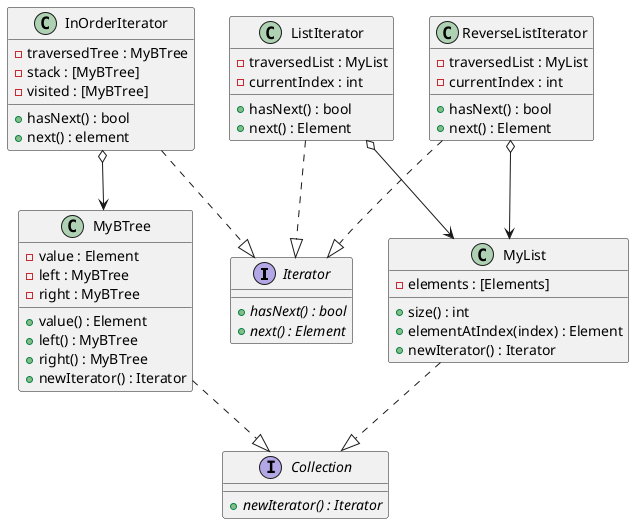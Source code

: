 @startuml

	interface Iterator{
		+ {abstract} hasNext() : bool
		+ {abstract} next() : Element
	}

	interface Collection{
		+ {abstract} newIterator() : Iterator
	}

	class MyList{
		- elements : [Elements]
		+ size() : int
		+ elementAtIndex(index) : Element
		+ newIterator() : Iterator
	}

	class ListIterator{
		- traversedList : MyList
		- currentIndex : int
		+ hasNext() : bool
		+ next() : Element
	}

	class ReverseListIterator{
	- traversedList : MyList
	- currentIndex : int
		+ hasNext() : bool
		+ next() : Element
	}

	class MyBTree{
		- value : Element
		- left : MyBTree
		- right : MyBTree
		+ value() : Element
		+ left() : MyBTree
		+ right() : MyBTree
		+ newIterator() : Iterator
	}

	class InOrderIterator{
		- traversedTree : MyBTree
		- stack : [MyBTree]
		- visited : [MyBTree]
		+ hasNext() : bool
		+ next() : element
	}

	ListIterator ..|> Iterator
	ReverseListIterator ..|> Iterator
	InOrderIterator ..|> Iterator
	MyList ..|> Collection
	MyBTree ..|> Collection
	ListIterator o--> MyList
	ReverseListIterator o--> MyList
	InOrderIterator o--> MyBTree
@enduml
